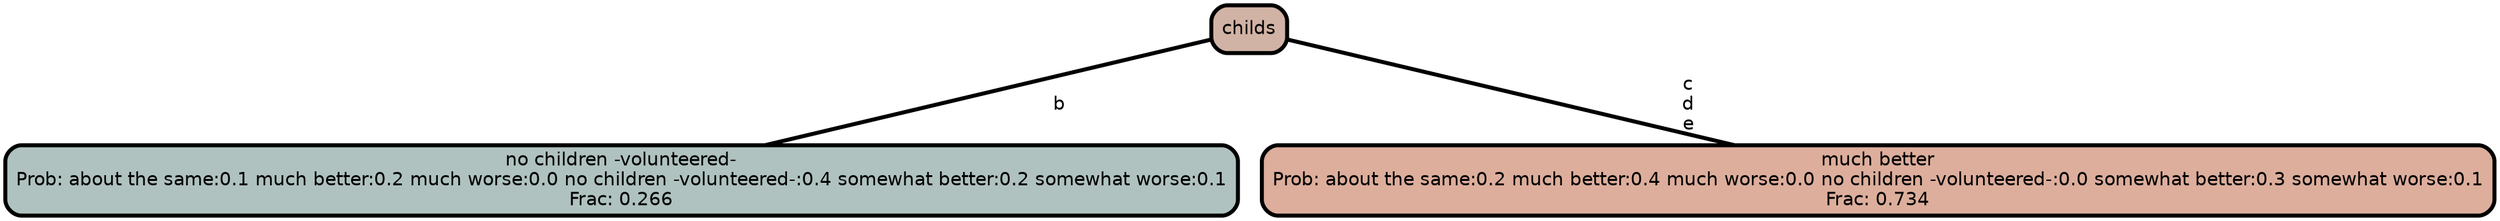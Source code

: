 graph Tree {
node [shape=box, style="filled, rounded",color="black",penwidth="3",fontcolor="black",                 fontname=helvetica] ;
graph [ranksep="0 equally", splines=straight,                 bgcolor=transparent, dpi=200] ;
edge [fontname=helvetica, color=black] ;
0 [label="no children -volunteered-
Prob: about the same:0.1 much better:0.2 much worse:0.0 no children -volunteered-:0.4 somewhat better:0.2 somewhat worse:0.1
Frac: 0.266", fillcolor="#afc2bf"] ;
1 [label="childs", fillcolor="#d1b3a5"] ;
2 [label="much better
Prob: about the same:0.2 much better:0.4 much worse:0.0 no children -volunteered-:0.0 somewhat better:0.3 somewhat worse:0.1
Frac: 0.734", fillcolor="#ddae9c"] ;
1 -- 0 [label=" b",penwidth=3] ;
1 -- 2 [label=" c\n d\n e",penwidth=3] ;
{rank = same;}}
